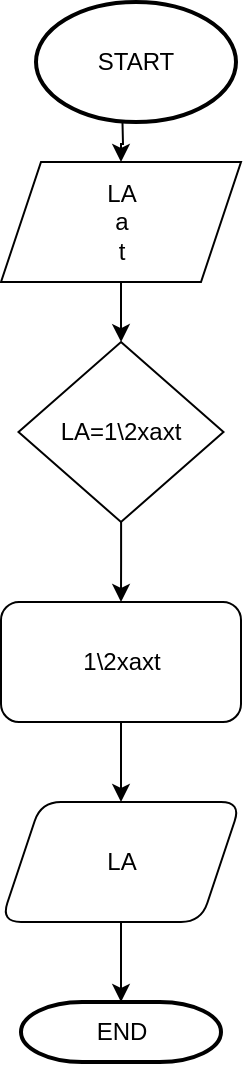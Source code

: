 <mxfile version="22.0.4" type="github">
  <diagram name="Page-1" id="7k1Ib5IS07NSYuew8yuU">
    <mxGraphModel dx="880" dy="470" grid="1" gridSize="10" guides="1" tooltips="1" connect="1" arrows="1" fold="1" page="1" pageScale="1" pageWidth="850" pageHeight="1100" math="0" shadow="0">
      <root>
        <mxCell id="0" />
        <mxCell id="1" parent="0" />
        <mxCell id="sC_-spnG6xQRnpVWGKMj-1" value="" style="edgeStyle=orthogonalEdgeStyle;rounded=0;orthogonalLoop=1;jettySize=auto;html=1;" edge="1" parent="1" target="sC_-spnG6xQRnpVWGKMj-3">
          <mxGeometry relative="1" as="geometry">
            <mxPoint x="418" y="60" as="sourcePoint" />
          </mxGeometry>
        </mxCell>
        <mxCell id="sC_-spnG6xQRnpVWGKMj-2" value="" style="edgeStyle=orthogonalEdgeStyle;rounded=0;orthogonalLoop=1;jettySize=auto;html=1;" edge="1" parent="1" source="sC_-spnG6xQRnpVWGKMj-3" target="sC_-spnG6xQRnpVWGKMj-5">
          <mxGeometry relative="1" as="geometry" />
        </mxCell>
        <mxCell id="sC_-spnG6xQRnpVWGKMj-3" value="&lt;div&gt;LA&lt;/div&gt;&lt;div&gt;a&lt;/div&gt;&lt;div&gt;t&lt;br&gt;&lt;/div&gt;" style="shape=parallelogram;perimeter=parallelogramPerimeter;whiteSpace=wrap;html=1;fixedSize=1;" vertex="1" parent="1">
          <mxGeometry x="357.5" y="90" width="120" height="60" as="geometry" />
        </mxCell>
        <mxCell id="sC_-spnG6xQRnpVWGKMj-4" value="" style="edgeStyle=orthogonalEdgeStyle;rounded=0;orthogonalLoop=1;jettySize=auto;html=1;" edge="1" parent="1" source="sC_-spnG6xQRnpVWGKMj-5" target="sC_-spnG6xQRnpVWGKMj-7">
          <mxGeometry relative="1" as="geometry" />
        </mxCell>
        <mxCell id="sC_-spnG6xQRnpVWGKMj-5" value="LA=1\2xaxt" style="rhombus;whiteSpace=wrap;html=1;" vertex="1" parent="1">
          <mxGeometry x="366.25" y="180" width="102.5" height="90" as="geometry" />
        </mxCell>
        <mxCell id="sC_-spnG6xQRnpVWGKMj-6" value="" style="edgeStyle=orthogonalEdgeStyle;rounded=0;orthogonalLoop=1;jettySize=auto;html=1;" edge="1" parent="1" source="sC_-spnG6xQRnpVWGKMj-7" target="sC_-spnG6xQRnpVWGKMj-9">
          <mxGeometry relative="1" as="geometry" />
        </mxCell>
        <mxCell id="sC_-spnG6xQRnpVWGKMj-7" value="1\2xaxt" style="rounded=1;whiteSpace=wrap;html=1;" vertex="1" parent="1">
          <mxGeometry x="357.5" y="310" width="120" height="60" as="geometry" />
        </mxCell>
        <mxCell id="sC_-spnG6xQRnpVWGKMj-8" value="" style="edgeStyle=orthogonalEdgeStyle;rounded=0;orthogonalLoop=1;jettySize=auto;html=1;" edge="1" parent="1" source="sC_-spnG6xQRnpVWGKMj-9" target="sC_-spnG6xQRnpVWGKMj-10">
          <mxGeometry relative="1" as="geometry" />
        </mxCell>
        <mxCell id="sC_-spnG6xQRnpVWGKMj-9" value="LA" style="shape=parallelogram;perimeter=parallelogramPerimeter;whiteSpace=wrap;html=1;fixedSize=1;rounded=1;" vertex="1" parent="1">
          <mxGeometry x="357.5" y="410" width="120" height="60" as="geometry" />
        </mxCell>
        <mxCell id="sC_-spnG6xQRnpVWGKMj-10" value="END" style="strokeWidth=2;html=1;shape=mxgraph.flowchart.terminator;whiteSpace=wrap;" vertex="1" parent="1">
          <mxGeometry x="367.5" y="510" width="100" height="30" as="geometry" />
        </mxCell>
        <mxCell id="sC_-spnG6xQRnpVWGKMj-11" value="START" style="strokeWidth=2;html=1;shape=mxgraph.flowchart.start_1;whiteSpace=wrap;" vertex="1" parent="1">
          <mxGeometry x="375" y="10" width="100" height="60" as="geometry" />
        </mxCell>
      </root>
    </mxGraphModel>
  </diagram>
</mxfile>
